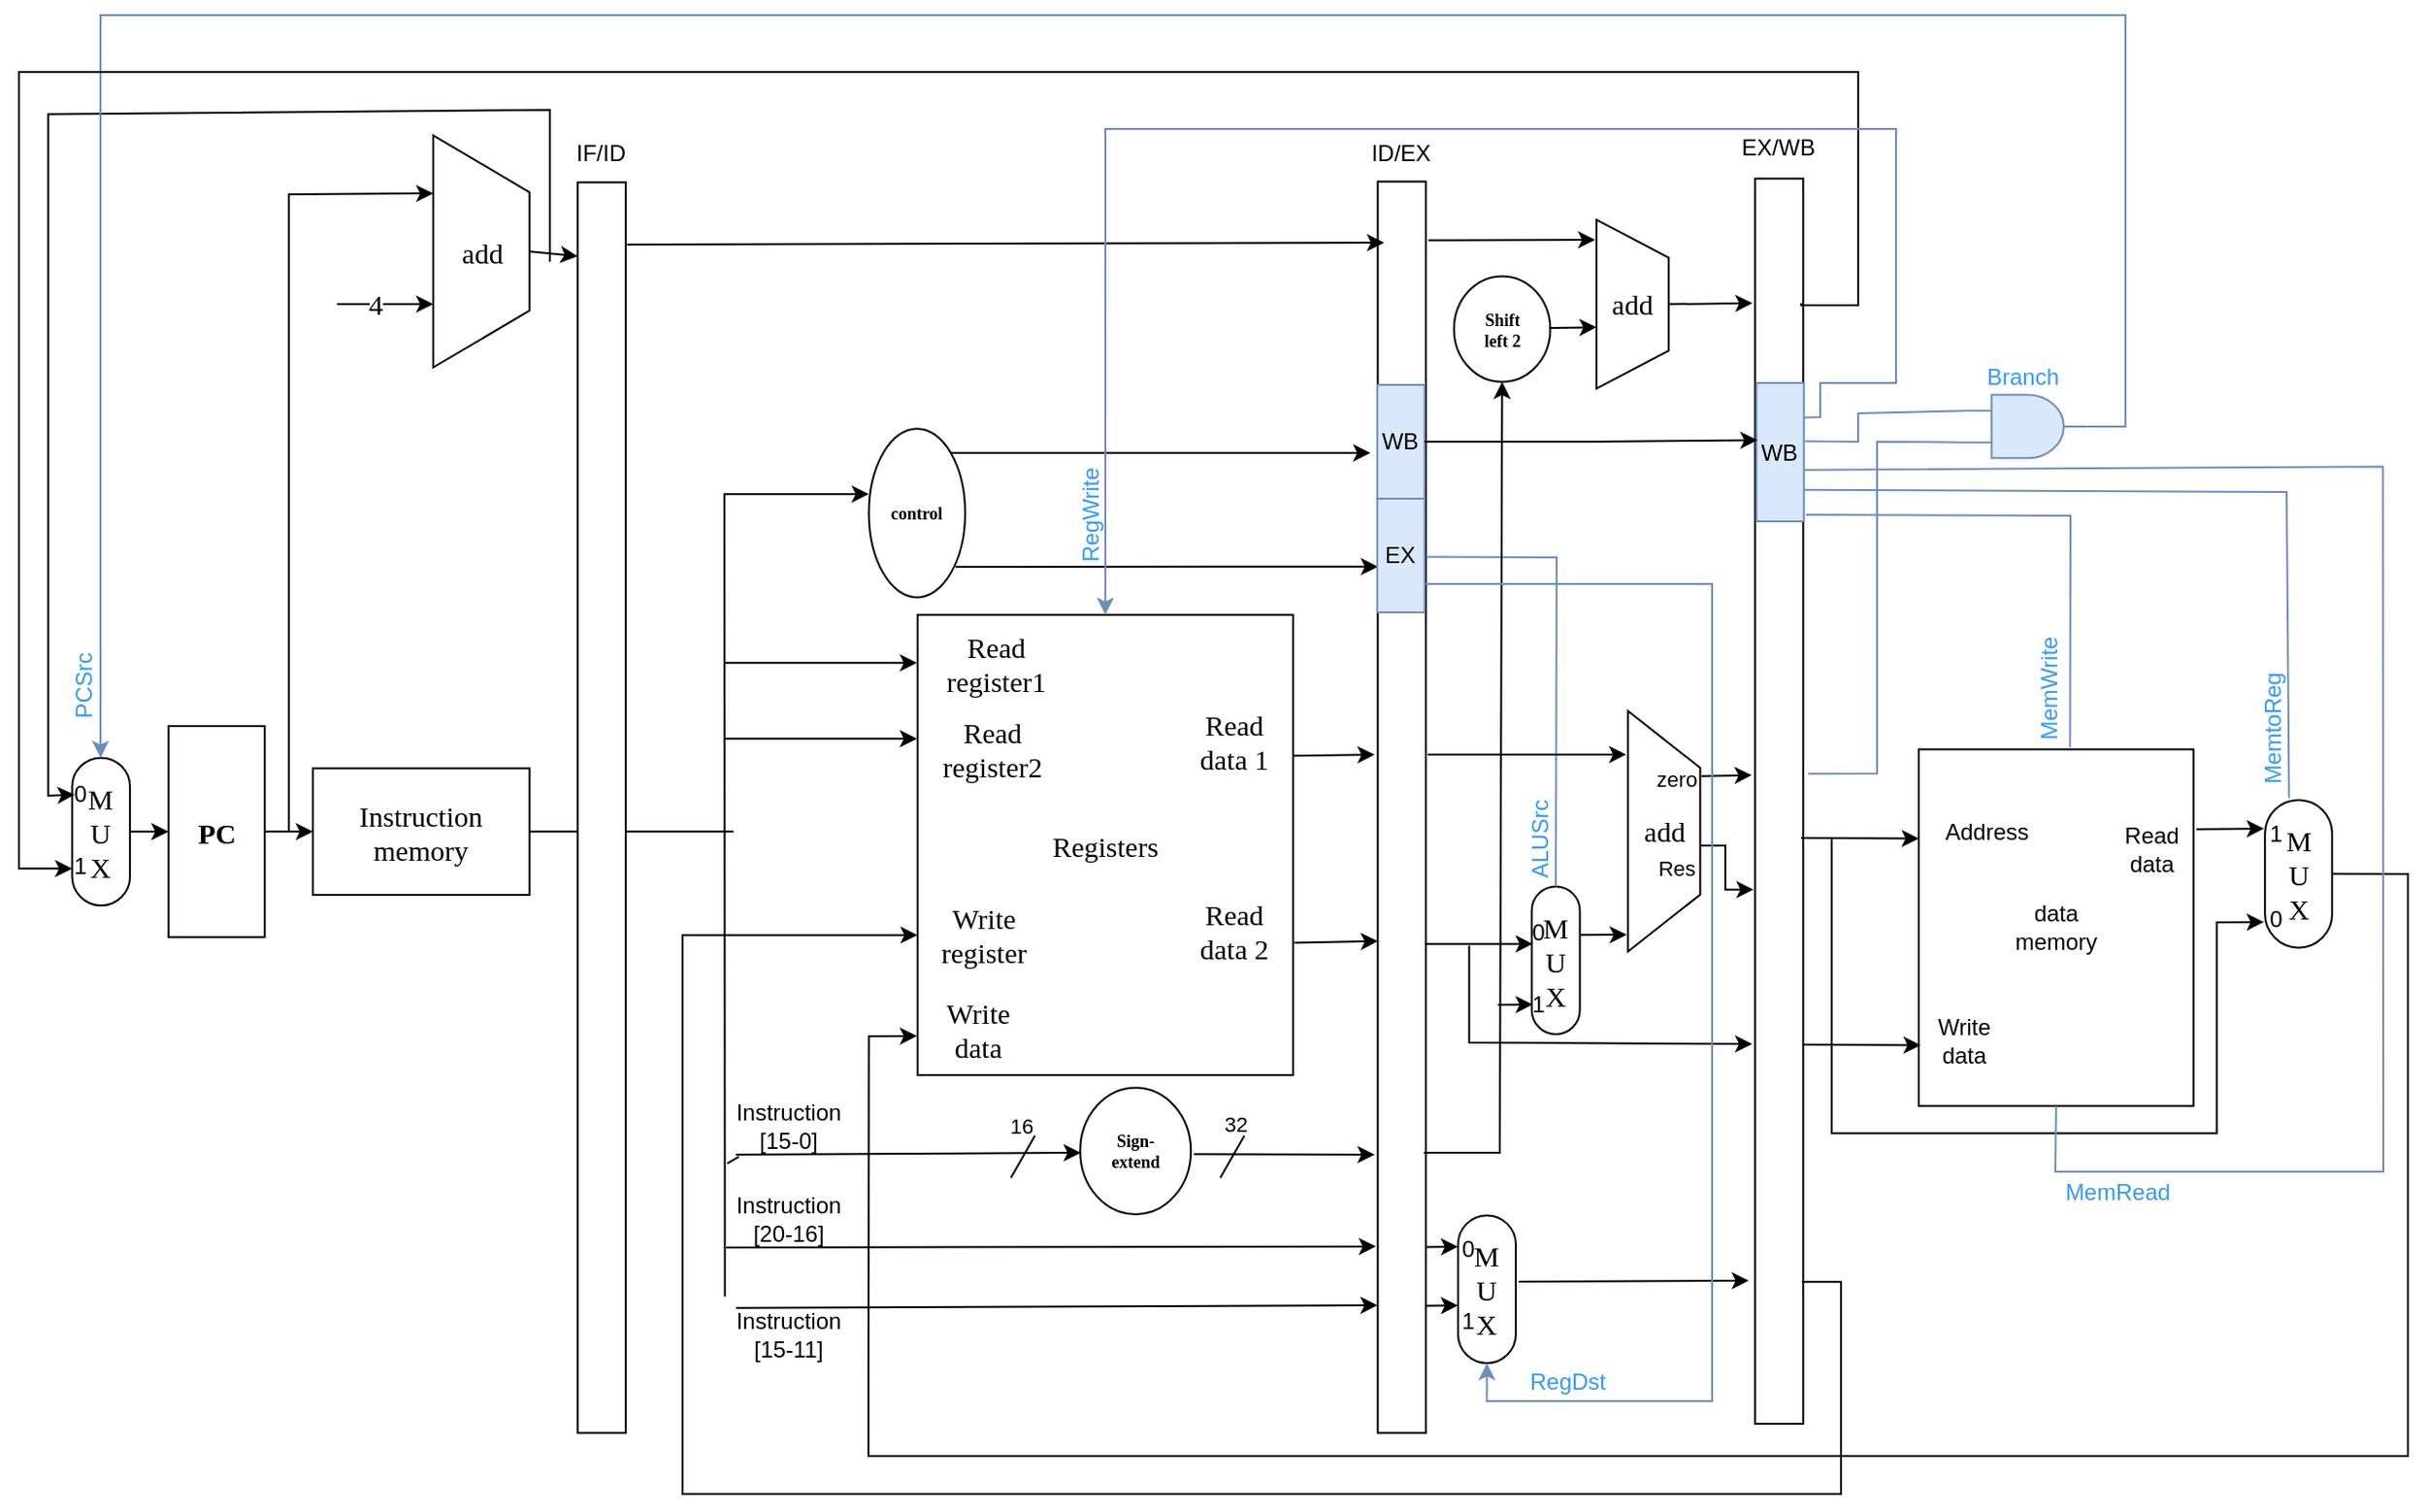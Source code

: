 <mxfile version="18.1.1" type="github">
  <diagram name="Page-1" id="90a13364-a465-7bf4-72fc-28e22215d7a0">
    <mxGraphModel dx="422" dy="648" grid="1" gridSize="10" guides="1" tooltips="1" connect="1" arrows="1" fold="1" page="1" pageScale="1.5" pageWidth="1169" pageHeight="826" background="none" math="0" shadow="0">
      <root>
        <mxCell id="0" style=";html=1;" />
        <mxCell id="1" style=";html=1;" parent="0" />
        <mxCell id="HKTYqfJdfBnVrpgm0ynn-1" value="" style="group;aspect=fixed;" vertex="1" connectable="0" parent="1">
          <mxGeometry x="130" y="190" width="1260" height="717.77" as="geometry" />
        </mxCell>
        <mxCell id="_GseaxLKm5lbex_g-DC_-1" value="PC" style="rounded=0;whiteSpace=wrap;html=1;fontSize=15;fontFamily=Verdana;fontStyle=1" parent="HKTYqfJdfBnVrpgm0ynn-1" vertex="1">
          <mxGeometry x="88.863" y="345" width="50.779" height="111.29" as="geometry" />
        </mxCell>
        <mxCell id="_GseaxLKm5lbex_g-DC_-16" style="edgeStyle=orthogonalEdgeStyle;rounded=0;orthogonalLoop=1;jettySize=auto;html=1;entryX=0;entryY=0.5;entryDx=0;entryDy=0;fontFamily=Verdana;fontSize=15;exitX=1;exitY=0.5;exitDx=0;exitDy=0;" parent="HKTYqfJdfBnVrpgm0ynn-1" source="_GseaxLKm5lbex_g-DC_-1" target="_GseaxLKm5lbex_g-DC_-15" edge="1">
          <mxGeometry relative="1" as="geometry">
            <mxPoint x="152.337" y="400.645" as="sourcePoint" />
          </mxGeometry>
        </mxCell>
        <mxCell id="_GseaxLKm5lbex_g-DC_-15" value="Instruction&lt;br&gt;memory" style="rounded=0;whiteSpace=wrap;html=1;fontFamily=Verdana;fontSize=15;" parent="HKTYqfJdfBnVrpgm0ynn-1" vertex="1">
          <mxGeometry x="165.032" y="367.258" width="114.253" height="66.774" as="geometry" />
        </mxCell>
        <mxCell id="_GseaxLKm5lbex_g-DC_-18" value="" style="endArrow=classic;html=1;rounded=0;fontFamily=Verdana;fontSize=15;entryX=0.25;entryY=1;entryDx=0;entryDy=0;" parent="HKTYqfJdfBnVrpgm0ynn-1" target="_GseaxLKm5lbex_g-DC_-28" edge="1">
          <mxGeometry width="50" height="50" relative="1" as="geometry">
            <mxPoint x="152.337" y="400.645" as="sourcePoint" />
            <mxPoint x="228.505" y="178.065" as="targetPoint" />
            <Array as="points">
              <mxPoint x="152.337" y="64.548" />
            </Array>
          </mxGeometry>
        </mxCell>
        <mxCell id="_GseaxLKm5lbex_g-DC_-28" value="add&lt;br&gt;" style="shape=trapezoid;perimeter=trapezoidPerimeter;whiteSpace=wrap;html=1;fixedSize=1;rounded=0;fontFamily=Verdana;fontSize=15;strokeColor=default;fillColor=none;size=30;rotation=0;verticalAlign=middle;labelPosition=center;verticalLabelPosition=middle;align=center;direction=south;" parent="HKTYqfJdfBnVrpgm0ynn-1" vertex="1">
          <mxGeometry x="228.505" y="33.387" width="50.779" height="122.419" as="geometry" />
        </mxCell>
        <mxCell id="_GseaxLKm5lbex_g-DC_-29" value="4" style="endArrow=classic;html=1;rounded=0;fontFamily=Verdana;fontSize=15;align=right;" parent="HKTYqfJdfBnVrpgm0ynn-1" edge="1">
          <mxGeometry width="50" height="50" relative="1" as="geometry">
            <mxPoint x="177.726" y="122.419" as="sourcePoint" />
            <mxPoint x="228.505" y="122.419" as="targetPoint" />
            <Array as="points" />
          </mxGeometry>
        </mxCell>
        <mxCell id="_GseaxLKm5lbex_g-DC_-31" value="" style="endArrow=classic;html=1;rounded=0;fontFamily=Verdana;fontSize=15;" parent="HKTYqfJdfBnVrpgm0ynn-1" edge="1">
          <mxGeometry width="50" height="50" relative="1" as="geometry">
            <mxPoint x="382.089" y="311.613" as="sourcePoint" />
            <mxPoint x="483.647" y="311.613" as="targetPoint" />
          </mxGeometry>
        </mxCell>
        <mxCell id="_GseaxLKm5lbex_g-DC_-32" value="" style="endArrow=classic;html=1;rounded=0;fontFamily=Verdana;fontSize=15;" parent="HKTYqfJdfBnVrpgm0ynn-1" edge="1">
          <mxGeometry width="50" height="50" relative="1" as="geometry">
            <mxPoint x="382.089" y="351.677" as="sourcePoint" />
            <mxPoint x="483.647" y="351.677" as="targetPoint" />
          </mxGeometry>
        </mxCell>
        <mxCell id="_GseaxLKm5lbex_g-DC_-33" value="" style="endArrow=classic;html=1;rounded=0;fontFamily=Verdana;fontSize=15;startArrow=none;exitX=0.5;exitY=0;exitDx=0;exitDy=0;entryX=-0.004;entryY=0.898;entryDx=0;entryDy=0;entryPerimeter=0;" parent="HKTYqfJdfBnVrpgm0ynn-1" edge="1" target="HKTYqfJdfBnVrpgm0ynn-13">
          <mxGeometry width="50" height="50" relative="1" as="geometry">
            <mxPoint x="388.257" y="651.855" as="sourcePoint" />
            <mxPoint x="413.647" y="651.855" as="targetPoint" />
          </mxGeometry>
        </mxCell>
        <mxCell id="_GseaxLKm5lbex_g-DC_-34" value="" style="endArrow=classic;html=1;rounded=0;fontFamily=Verdana;fontSize=15;exitX=0.5;exitY=0;exitDx=0;exitDy=0;" parent="HKTYqfJdfBnVrpgm0ynn-1" source="h9TXa1Q45C4JcwB8wbE7-19" edge="1">
          <mxGeometry width="50" height="50" relative="1" as="geometry">
            <mxPoint x="1220" y="399" as="sourcePoint" />
            <mxPoint x="483.647" y="508.384" as="targetPoint" />
            <Array as="points">
              <mxPoint x="1270" y="423" />
              <mxPoint x="1270" y="730" />
              <mxPoint x="458" y="730" />
              <mxPoint x="458.257" y="508.629" />
            </Array>
          </mxGeometry>
        </mxCell>
        <mxCell id="_GseaxLKm5lbex_g-DC_-40" value="" style="endArrow=classic;html=1;rounded=0;fontFamily=Verdana;fontSize=15;startArrow=none;entryX=-0.039;entryY=0.851;entryDx=0;entryDy=0;entryPerimeter=0;" parent="HKTYqfJdfBnVrpgm0ynn-1" target="HKTYqfJdfBnVrpgm0ynn-13" edge="1">
          <mxGeometry width="50" height="50" relative="1" as="geometry">
            <mxPoint x="383" y="620" as="sourcePoint" />
            <mxPoint x="427.698" y="617.046" as="targetPoint" />
            <Array as="points" />
          </mxGeometry>
        </mxCell>
        <mxCell id="_GseaxLKm5lbex_g-DC_-41" value="" style="endArrow=classic;html=1;rounded=0;fontFamily=Verdana;fontSize=15;exitX=0.5;exitY=0;exitDx=0;exitDy=0;" parent="HKTYqfJdfBnVrpgm0ynn-1" edge="1" source="_GseaxLKm5lbex_g-DC_-64">
          <mxGeometry width="50" height="50" relative="1" as="geometry">
            <mxPoint x="382.089" y="612.097" as="sourcePoint" />
            <mxPoint x="458.257" y="222.581" as="targetPoint" />
            <Array as="points">
              <mxPoint x="382.089" y="222.581" />
            </Array>
          </mxGeometry>
        </mxCell>
        <mxCell id="_GseaxLKm5lbex_g-DC_-43" value="control" style="ellipse;whiteSpace=wrap;html=1;rounded=0;fontFamily=Verdana;fontSize=9;strokeColor=default;fillColor=none;direction=south;fontStyle=1" parent="HKTYqfJdfBnVrpgm0ynn-1" vertex="1">
          <mxGeometry x="458.257" y="188.065" width="50.779" height="89.032" as="geometry" />
        </mxCell>
        <mxCell id="_GseaxLKm5lbex_g-DC_-54" value="" style="endArrow=classic;html=1;rounded=0;fontFamily=Verdana;fontSize=9;exitX=0.844;exitY=0.6;exitDx=0;exitDy=0;exitPerimeter=0;" parent="HKTYqfJdfBnVrpgm0ynn-1" edge="1">
          <mxGeometry width="50" height="50" relative="1" as="geometry">
            <mxPoint x="680.832" y="360.581" as="sourcePoint" />
            <mxPoint x="725" y="360" as="targetPoint" />
          </mxGeometry>
        </mxCell>
        <mxCell id="_GseaxLKm5lbex_g-DC_-57" value="M&lt;br&gt;U&lt;br&gt;X" style="rounded=1;whiteSpace=wrap;html=1;fontFamily=Verdana;fontSize=15;strokeColor=default;fillColor=none;arcSize=50;direction=south;" parent="HKTYqfJdfBnVrpgm0ynn-1" vertex="1">
          <mxGeometry x="807.853" y="429.581" width="25.389" height="77.903" as="geometry" />
        </mxCell>
        <mxCell id="_GseaxLKm5lbex_g-DC_-59" value="" style="endArrow=classic;html=1;rounded=0;fontFamily=Verdana;fontSize=9;entryX=0.867;entryY=1.017;entryDx=0;entryDy=0;entryPerimeter=0;" parent="HKTYqfJdfBnVrpgm0ynn-1" edge="1">
          <mxGeometry width="50" height="50" relative="1" as="geometry">
            <mxPoint x="833.243" y="455.177" as="sourcePoint" />
            <mxPoint x="857.985" y="454.997" as="targetPoint" />
          </mxGeometry>
        </mxCell>
        <mxCell id="_GseaxLKm5lbex_g-DC_-60" value="" style="shape=image;html=1;verticalAlign=top;verticalLabelPosition=bottom;labelBackgroundColor=#ffffff;imageAspect=0;aspect=fixed;image=https://cdn4.iconfinder.com/data/icons/essential-app-2/16/record-round-circle-dot-128.png;rounded=0;fontFamily=Verdana;fontSize=9;strokeColor=default;fillColor=none;" parent="HKTYqfJdfBnVrpgm0ynn-1" vertex="1">
          <mxGeometry x="377.011" y="306.048" width="11.129" height="11.129" as="geometry" />
        </mxCell>
        <mxCell id="_GseaxLKm5lbex_g-DC_-62" value="" style="shape=image;html=1;verticalAlign=top;verticalLabelPosition=bottom;labelBackgroundColor=#ffffff;imageAspect=0;aspect=fixed;image=https://cdn4.iconfinder.com/data/icons/essential-app-2/16/record-round-circle-dot-128.png;rounded=0;fontFamily=Verdana;fontSize=9;strokeColor=default;fillColor=none;" parent="HKTYqfJdfBnVrpgm0ynn-1" vertex="1">
          <mxGeometry x="375.741" y="346.113" width="11.129" height="11.129" as="geometry" />
        </mxCell>
        <mxCell id="_GseaxLKm5lbex_g-DC_-63" value="" style="shape=image;html=1;verticalAlign=top;verticalLabelPosition=bottom;labelBackgroundColor=#ffffff;imageAspect=0;aspect=fixed;image=https://cdn4.iconfinder.com/data/icons/essential-app-2/16/record-round-circle-dot-128.png;rounded=0;fontFamily=Verdana;fontSize=9;strokeColor=default;fillColor=none;" parent="HKTYqfJdfBnVrpgm0ynn-1" vertex="1">
          <mxGeometry x="377.015" y="612.093" width="11.129" height="11.129" as="geometry" />
        </mxCell>
        <mxCell id="_GseaxLKm5lbex_g-DC_-64" value="" style="shape=image;html=1;verticalAlign=top;verticalLabelPosition=bottom;labelBackgroundColor=#ffffff;imageAspect=0;aspect=fixed;image=https://cdn4.iconfinder.com/data/icons/essential-app-2/16/record-round-circle-dot-128.png;rounded=0;fontFamily=Verdana;fontSize=9;strokeColor=default;fillColor=none;" parent="HKTYqfJdfBnVrpgm0ynn-1" vertex="1">
          <mxGeometry x="376.741" y="645.871" width="11.129" height="11.129" as="geometry" />
        </mxCell>
        <mxCell id="_GseaxLKm5lbex_g-DC_-66" value="Sign-&lt;br&gt;extend" style="ellipse;whiteSpace=wrap;html=1;rounded=0;fontFamily=Verdana;fontSize=9;strokeColor=default;fillColor=none;direction=south;fontStyle=1" parent="HKTYqfJdfBnVrpgm0ynn-1" vertex="1">
          <mxGeometry x="569.702" y="535.71" width="58.396" height="66.774" as="geometry" />
        </mxCell>
        <mxCell id="_GseaxLKm5lbex_g-DC_-67" value="" style="endArrow=classic;html=1;rounded=0;fontFamily=Verdana;fontSize=9;startArrow=none;" parent="HKTYqfJdfBnVrpgm0ynn-1" edge="1">
          <mxGeometry width="50" height="50" relative="1" as="geometry">
            <mxPoint x="388.14" y="570.98" as="sourcePoint" />
            <mxPoint x="570" y="570" as="targetPoint" />
          </mxGeometry>
        </mxCell>
        <mxCell id="_GseaxLKm5lbex_g-DC_-65" value="" style="shape=image;html=1;verticalAlign=top;verticalLabelPosition=bottom;labelBackgroundColor=#ffffff;imageAspect=0;aspect=fixed;image=https://cdn4.iconfinder.com/data/icons/essential-app-2/16/record-round-circle-dot-128.png;rounded=0;fontFamily=Verdana;fontSize=9;strokeColor=default;fillColor=none;" parent="HKTYqfJdfBnVrpgm0ynn-1" vertex="1">
          <mxGeometry x="378.011" y="564.532" width="11.129" height="11.129" as="geometry" />
        </mxCell>
        <mxCell id="_GseaxLKm5lbex_g-DC_-70" value="" style="endArrow=none;html=1;rounded=0;fontFamily=Verdana;fontSize=9;entryX=0.5;entryY=1;entryDx=0;entryDy=0;" parent="HKTYqfJdfBnVrpgm0ynn-1" target="_GseaxLKm5lbex_g-DC_-65" edge="1">
          <mxGeometry width="50" height="50" relative="1" as="geometry">
            <mxPoint x="389.706" y="572.097" as="sourcePoint" />
            <mxPoint x="568.702" y="572.097" as="targetPoint" />
          </mxGeometry>
        </mxCell>
        <mxCell id="_GseaxLKm5lbex_g-DC_-72" value="" style="endArrow=none;html=1;rounded=0;fontFamily=Verdana;fontSize=9;entryX=1;entryY=0.5;entryDx=0;entryDy=0;" parent="HKTYqfJdfBnVrpgm0ynn-1" edge="1" target="_GseaxLKm5lbex_g-DC_-73">
          <mxGeometry width="50" height="50" relative="1" as="geometry">
            <mxPoint x="330.063" y="400.645" as="sourcePoint" />
            <mxPoint x="400" y="401" as="targetPoint" />
          </mxGeometry>
        </mxCell>
        <mxCell id="_GseaxLKm5lbex_g-DC_-73" value="" style="shape=image;html=1;verticalAlign=top;verticalLabelPosition=bottom;labelBackgroundColor=#ffffff;imageAspect=0;aspect=fixed;image=https://cdn4.iconfinder.com/data/icons/essential-app-2/16/record-round-circle-dot-128.png;rounded=0;fontFamily=Verdana;fontSize=9;strokeColor=default;fillColor=none;" parent="HKTYqfJdfBnVrpgm0ynn-1" vertex="1">
          <mxGeometry x="375.741" y="395.081" width="11.129" height="11.129" as="geometry" />
        </mxCell>
        <mxCell id="_GseaxLKm5lbex_g-DC_-78" value="Shift&lt;br&gt;left 2" style="ellipse;whiteSpace=wrap;html=1;rounded=0;fontFamily=Verdana;fontSize=9;strokeColor=default;fillColor=none;direction=south;fontStyle=1" parent="HKTYqfJdfBnVrpgm0ynn-1" vertex="1">
          <mxGeometry x="766.853" y="107.742" width="50.779" height="55.645" as="geometry" />
        </mxCell>
        <mxCell id="_GseaxLKm5lbex_g-DC_-79" value="" style="endArrow=classic;html=1;rounded=0;fontFamily=Verdana;fontSize=9;entryX=0.749;entryY=1.025;entryDx=0;entryDy=0;entryPerimeter=0;" parent="HKTYqfJdfBnVrpgm0ynn-1" edge="1">
          <mxGeometry width="50" height="50" relative="1" as="geometry">
            <mxPoint x="817" y="135" as="sourcePoint" />
            <mxPoint x="842.07" y="134.588" as="targetPoint" />
          </mxGeometry>
        </mxCell>
        <mxCell id="_GseaxLKm5lbex_g-DC_-80" value="add&lt;br&gt;" style="shape=trapezoid;perimeter=trapezoidPerimeter;whiteSpace=wrap;html=1;fixedSize=1;rounded=0;fontFamily=Verdana;fontSize=15;strokeColor=default;fillColor=none;size=20;rotation=0;verticalAlign=middle;labelPosition=center;verticalLabelPosition=middle;align=center;direction=south;" parent="HKTYqfJdfBnVrpgm0ynn-1" vertex="1">
          <mxGeometry x="842.022" y="77.903" width="38.084" height="89.032" as="geometry" />
        </mxCell>
        <mxCell id="_GseaxLKm5lbex_g-DC_-82" value="M&lt;br&gt;U&lt;br&gt;X" style="rounded=1;whiteSpace=wrap;html=1;fontFamily=Verdana;fontSize=15;strokeColor=default;fillColor=none;arcSize=50;direction=south;" parent="HKTYqfJdfBnVrpgm0ynn-1" vertex="1">
          <mxGeometry x="38.084" y="361.694" width="30.467" height="77.903" as="geometry" />
        </mxCell>
        <mxCell id="_GseaxLKm5lbex_g-DC_-83" value="" style="endArrow=classic;html=1;rounded=0;fontFamily=Verdana;fontSize=15;entryX=0.25;entryY=1;entryDx=0;entryDy=0;" parent="HKTYqfJdfBnVrpgm0ynn-1" edge="1">
          <mxGeometry width="50" height="50" relative="1" as="geometry">
            <mxPoint x="290" y="100" as="sourcePoint" />
            <mxPoint x="39.354" y="381.169" as="targetPoint" />
            <Array as="points">
              <mxPoint x="290" y="20" />
              <mxPoint x="25.389" y="22.258" />
              <mxPoint x="25.389" y="381.726" />
            </Array>
          </mxGeometry>
        </mxCell>
        <mxCell id="_GseaxLKm5lbex_g-DC_-84" value="" style="shape=image;html=1;verticalAlign=top;verticalLabelPosition=bottom;labelBackgroundColor=#ffffff;imageAspect=0;aspect=fixed;image=https://cdn4.iconfinder.com/data/icons/essential-app-2/16/record-round-circle-dot-128.png;rounded=0;fontFamily=Verdana;fontSize=9;strokeColor=default;fillColor=none;" parent="HKTYqfJdfBnVrpgm0ynn-1" vertex="1">
          <mxGeometry x="284.632" y="89.806" width="11.129" height="11.129" as="geometry" />
        </mxCell>
        <mxCell id="h9TXa1Q45C4JcwB8wbE7-10" value="add&lt;br&gt;" style="shape=trapezoid;perimeter=trapezoidPerimeter;whiteSpace=wrap;html=1;fixedSize=1;rounded=0;fontFamily=Verdana;fontSize=15;strokeColor=default;fillColor=none;size=30;rotation=0;verticalAlign=middle;labelPosition=center;verticalLabelPosition=middle;align=center;direction=south;" parent="HKTYqfJdfBnVrpgm0ynn-1" vertex="1">
          <mxGeometry x="858.632" y="337" width="38.084" height="126.871" as="geometry" />
        </mxCell>
        <mxCell id="h9TXa1Q45C4JcwB8wbE7-15" value="" style="endArrow=classic;html=1;rounded=0;entryX=0;entryY=0.25;entryDx=0;entryDy=0;" parent="HKTYqfJdfBnVrpgm0ynn-1" target="h9TXa1Q45C4JcwB8wbE7-14" edge="1">
          <mxGeometry width="50" height="50" relative="1" as="geometry">
            <mxPoint x="950" y="404" as="sourcePoint" />
            <mxPoint x="1104.443" y="467.419" as="targetPoint" />
          </mxGeometry>
        </mxCell>
        <mxCell id="h9TXa1Q45C4JcwB8wbE7-19" value="M&lt;br&gt;U&lt;br&gt;X" style="rounded=1;whiteSpace=wrap;html=1;fontFamily=Verdana;fontSize=15;strokeColor=default;fillColor=none;arcSize=50;direction=south;" parent="HKTYqfJdfBnVrpgm0ynn-1" vertex="1">
          <mxGeometry x="1194.58" y="383.95" width="35.42" height="77.9" as="geometry" />
        </mxCell>
        <mxCell id="h9TXa1Q45C4JcwB8wbE7-20" value="" style="endArrow=classic;html=1;rounded=0;fontFamily=Verdana;fontSize=9;exitX=0.85;exitY=0.195;exitDx=0;exitDy=0;exitPerimeter=0;" parent="HKTYqfJdfBnVrpgm0ynn-1" edge="1">
          <mxGeometry width="50" height="50" relative="1" as="geometry">
            <mxPoint x="1158.378" y="399.365" as="sourcePoint" />
            <mxPoint x="1194" y="399" as="targetPoint" />
          </mxGeometry>
        </mxCell>
        <mxCell id="h9TXa1Q45C4JcwB8wbE7-21" value="" style="group" parent="HKTYqfJdfBnVrpgm0ynn-1" vertex="1" connectable="0">
          <mxGeometry x="1012" y="357.24" width="159.34" height="188.08" as="geometry" />
        </mxCell>
        <mxCell id="h9TXa1Q45C4JcwB8wbE7-14" value="data&lt;br&gt;memory" style="rounded=0;whiteSpace=wrap;html=1;" parent="h9TXa1Q45C4JcwB8wbE7-21" vertex="1">
          <mxGeometry width="144.855" height="188.08" as="geometry" />
        </mxCell>
        <mxCell id="h9TXa1Q45C4JcwB8wbE7-16" value="Address" style="text;html=1;strokeColor=none;fillColor=none;align=center;verticalAlign=middle;whiteSpace=wrap;rounded=0;" parent="h9TXa1Q45C4JcwB8wbE7-21" vertex="1">
          <mxGeometry y="26.71" width="72.427" height="33.387" as="geometry" />
        </mxCell>
        <mxCell id="h9TXa1Q45C4JcwB8wbE7-17" value="Write&lt;br&gt;data" style="text;html=1;strokeColor=none;fillColor=none;align=center;verticalAlign=middle;whiteSpace=wrap;rounded=0;" parent="h9TXa1Q45C4JcwB8wbE7-21" vertex="1">
          <mxGeometry y="136.887" width="48.285" height="33.387" as="geometry" />
        </mxCell>
        <mxCell id="h9TXa1Q45C4JcwB8wbE7-18" value="Read&lt;br&gt;data" style="text;html=1;strokeColor=none;fillColor=none;align=center;verticalAlign=middle;whiteSpace=wrap;rounded=0;" parent="h9TXa1Q45C4JcwB8wbE7-21" vertex="1">
          <mxGeometry x="86.913" y="35.613" width="72.427" height="33.387" as="geometry" />
        </mxCell>
        <mxCell id="h9TXa1Q45C4JcwB8wbE7-22" value="" style="endArrow=classic;html=1;rounded=0;entryX=0.798;entryY=1.072;entryDx=0;entryDy=0;entryPerimeter=0;" parent="HKTYqfJdfBnVrpgm0ynn-1" edge="1">
          <mxGeometry width="50" height="50" relative="1" as="geometry">
            <mxPoint x="966.07" y="403.984" as="sourcePoint" />
            <mxPoint x="1194.017" y="448.344" as="targetPoint" />
            <Array as="points">
              <mxPoint x="966.07" y="559.79" />
              <mxPoint x="1169.186" y="559.79" />
              <mxPoint x="1169.186" y="448.5" />
            </Array>
          </mxGeometry>
        </mxCell>
        <mxCell id="h9TXa1Q45C4JcwB8wbE7-23" value="" style="shape=image;html=1;verticalAlign=top;verticalLabelPosition=bottom;labelBackgroundColor=#ffffff;imageAspect=0;aspect=fixed;image=https://cdn4.iconfinder.com/data/icons/essential-app-2/16/record-round-circle-dot-128.png;rounded=0;fontFamily=Verdana;fontSize=9;strokeColor=default;fillColor=none;" parent="HKTYqfJdfBnVrpgm0ynn-1" vertex="1">
          <mxGeometry x="959.723" y="398.419" width="11.129" height="11.129" as="geometry" />
        </mxCell>
        <mxCell id="h9TXa1Q45C4JcwB8wbE7-24" value="" style="endArrow=classic;html=1;rounded=0;entryX=-0.061;entryY=0.695;entryDx=0;entryDy=0;startArrow=none;entryPerimeter=0;" parent="HKTYqfJdfBnVrpgm0ynn-1" edge="1" target="HKTYqfJdfBnVrpgm0ynn-10">
          <mxGeometry width="50" height="50" relative="1" as="geometry">
            <mxPoint x="774.847" y="460.742" as="sourcePoint" />
            <mxPoint x="982.178" y="512.058" as="targetPoint" />
            <Array as="points">
              <mxPoint x="774.847" y="511.935" />
            </Array>
          </mxGeometry>
        </mxCell>
        <mxCell id="HKTYqfJdfBnVrpgm0ynn-52" style="edgeStyle=orthogonalEdgeStyle;rounded=0;orthogonalLoop=1;jettySize=auto;html=1;exitX=1;exitY=0.5;exitDx=0;exitDy=0;exitPerimeter=0;fillColor=#dae8fc;strokeColor=#6c8ebf;" edge="1" parent="HKTYqfJdfBnVrpgm0ynn-1" source="h9TXa1Q45C4JcwB8wbE7-28" target="_GseaxLKm5lbex_g-DC_-82">
          <mxGeometry relative="1" as="geometry">
            <Array as="points">
              <mxPoint x="1121" y="187" />
              <mxPoint x="1121" y="-30" />
              <mxPoint x="53" y="-30" />
            </Array>
          </mxGeometry>
        </mxCell>
        <mxCell id="h9TXa1Q45C4JcwB8wbE7-28" value="" style="verticalLabelPosition=bottom;shadow=0;dashed=0;align=center;html=1;verticalAlign=top;shape=mxgraph.electrical.logic_gates.logic_gate;operation=and;fillColor=#dae8fc;strokeColor=#6c8ebf;" parent="HKTYqfJdfBnVrpgm0ynn-1" vertex="1">
          <mxGeometry x="1037.681" y="170.274" width="63.474" height="33.387" as="geometry" />
        </mxCell>
        <mxCell id="h9TXa1Q45C4JcwB8wbE7-42" value="" style="endArrow=classic;html=1;rounded=0;exitX=0.5;exitY=0;exitDx=0;exitDy=0;entryX=0;entryY=0.5;entryDx=0;entryDy=0;" parent="HKTYqfJdfBnVrpgm0ynn-1" source="_GseaxLKm5lbex_g-DC_-82" target="_GseaxLKm5lbex_g-DC_-1" edge="1">
          <mxGeometry width="50" height="50" relative="1" as="geometry">
            <mxPoint x="495.095" y="333.871" as="sourcePoint" />
            <mxPoint x="558.569" y="278.226" as="targetPoint" />
          </mxGeometry>
        </mxCell>
        <mxCell id="h9TXa1Q45C4JcwB8wbE7-47" value="" style="endArrow=none;html=1;rounded=0;exitX=0;exitY=0.5;exitDx=0;exitDy=0;entryX=1;entryY=0.25;entryDx=0;entryDy=0;fillColor=#dae8fc;strokeColor=#6c8ebf;" parent="HKTYqfJdfBnVrpgm0ynn-1" edge="1">
          <mxGeometry width="50" height="50" relative="1" as="geometry">
            <mxPoint x="1207.27" y="382.839" as="sourcePoint" />
            <mxPoint x="951.06" y="220.411" as="targetPoint" />
            <Array as="points">
              <mxPoint x="1206.001" y="221.468" />
            </Array>
          </mxGeometry>
        </mxCell>
        <mxCell id="h9TXa1Q45C4JcwB8wbE7-53" value="" style="endArrow=none;html=1;rounded=0;exitX=1.054;exitY=0.27;exitDx=0;exitDy=0;exitPerimeter=0;fillColor=#dae8fc;strokeColor=#6c8ebf;" parent="HKTYqfJdfBnVrpgm0ynn-1" source="HKTYqfJdfBnVrpgm0ynn-10" edge="1">
          <mxGeometry width="50" height="50" relative="1" as="geometry">
            <mxPoint x="583.958" y="244.839" as="sourcePoint" />
            <mxPoint x="1091.748" y="356.129" as="targetPoint" />
            <Array as="points">
              <mxPoint x="1092" y="234" />
            </Array>
          </mxGeometry>
        </mxCell>
        <mxCell id="h9TXa1Q45C4JcwB8wbE7-54" value="" style="group" parent="HKTYqfJdfBnVrpgm0ynn-1" vertex="1" connectable="0">
          <mxGeometry x="466.34" y="285.24" width="226.66" height="245.95" as="geometry" />
        </mxCell>
        <mxCell id="h9TXa1Q45C4JcwB8wbE7-64" value="" style="group" parent="h9TXa1Q45C4JcwB8wbE7-54" vertex="1" connectable="0">
          <mxGeometry x="16.504" width="199.153" height="245.95" as="geometry" />
        </mxCell>
        <mxCell id="_GseaxLKm5lbex_g-DC_-3" value="Registers" style="rounded=0;whiteSpace=wrap;html=1;fontFamily=Verdana;fontSize=15;" parent="h9TXa1Q45C4JcwB8wbE7-64" vertex="1">
          <mxGeometry x="1.1" y="1.056" width="198.052" height="242.783" as="geometry" />
        </mxCell>
        <mxCell id="_GseaxLKm5lbex_g-DC_-5" value="Read&lt;br&gt;register1" style="text;html=1;strokeColor=none;fillColor=none;align=center;verticalAlign=middle;whiteSpace=wrap;rounded=0;fontFamily=Verdana;fontSize=15;" parent="h9TXa1Q45C4JcwB8wbE7-64" vertex="1">
          <mxGeometry x="4.401" width="77.02" height="52.774" as="geometry" />
        </mxCell>
        <mxCell id="_GseaxLKm5lbex_g-DC_-7" value="Read&lt;br&gt;register2" style="text;html=1;strokeColor=none;fillColor=none;align=center;verticalAlign=middle;whiteSpace=wrap;rounded=0;fontFamily=Verdana;fontSize=15;" parent="h9TXa1Q45C4JcwB8wbE7-64" vertex="1">
          <mxGeometry x="2.201" y="45.629" width="77.02" height="52.774" as="geometry" />
        </mxCell>
        <mxCell id="_GseaxLKm5lbex_g-DC_-8" value="Write&lt;br&gt;register" style="text;html=1;strokeColor=none;fillColor=none;align=center;verticalAlign=middle;whiteSpace=wrap;rounded=0;fontFamily=Verdana;fontSize=15;" parent="h9TXa1Q45C4JcwB8wbE7-64" vertex="1">
          <mxGeometry x="1.1" y="143.564" width="70.419" height="52.774" as="geometry" />
        </mxCell>
        <mxCell id="_GseaxLKm5lbex_g-DC_-9" value="Write&lt;br&gt;data" style="text;html=1;strokeColor=none;fillColor=none;align=center;verticalAlign=middle;whiteSpace=wrap;rounded=0;fontFamily=Verdana;fontSize=15;" parent="h9TXa1Q45C4JcwB8wbE7-64" vertex="1">
          <mxGeometry y="193.176" width="66.017" height="52.774" as="geometry" />
        </mxCell>
        <mxCell id="_GseaxLKm5lbex_g-DC_-10" value="Read&lt;br&gt;data 1" style="text;html=1;strokeColor=none;fillColor=none;align=center;verticalAlign=middle;whiteSpace=wrap;rounded=0;fontFamily=Verdana;fontSize=15;" parent="h9TXa1Q45C4JcwB8wbE7-64" vertex="1">
          <mxGeometry x="137.536" y="41.622" width="61.616" height="52.774" as="geometry" />
        </mxCell>
        <mxCell id="_GseaxLKm5lbex_g-DC_-11" value="Read&lt;br&gt;data 2" style="text;html=1;strokeColor=none;fillColor=none;align=center;verticalAlign=middle;whiteSpace=wrap;rounded=0;fontFamily=Verdana;fontSize=15;" parent="h9TXa1Q45C4JcwB8wbE7-64" vertex="1">
          <mxGeometry x="137.536" y="141.505" width="61.616" height="52.774" as="geometry" />
        </mxCell>
        <mxCell id="h9TXa1Q45C4JcwB8wbE7-57" value="" style="endArrow=none;html=1;rounded=0;exitX=1;exitY=0.5;exitDx=0;exitDy=0;" parent="HKTYqfJdfBnVrpgm0ynn-1" source="_GseaxLKm5lbex_g-DC_-15" edge="1">
          <mxGeometry width="50" height="50" relative="1" as="geometry">
            <mxPoint x="165.032" y="600.968" as="sourcePoint" />
            <mxPoint x="304.674" y="400.645" as="targetPoint" />
          </mxGeometry>
        </mxCell>
        <mxCell id="h9TXa1Q45C4JcwB8wbE7-61" value="" style="endArrow=none;html=1;rounded=0;" parent="HKTYqfJdfBnVrpgm0ynn-1" edge="1">
          <mxGeometry width="50" height="50" relative="1" as="geometry">
            <mxPoint x="533.156" y="583.226" as="sourcePoint" />
            <mxPoint x="545.851" y="560.968" as="targetPoint" />
          </mxGeometry>
        </mxCell>
        <mxCell id="h9TXa1Q45C4JcwB8wbE7-62" value="" style="endArrow=none;html=1;rounded=0;" parent="HKTYqfJdfBnVrpgm0ynn-1" edge="1">
          <mxGeometry width="50" height="50" relative="1" as="geometry">
            <mxPoint x="643.601" y="583.226" as="sourcePoint" />
            <mxPoint x="656.295" y="560.968" as="targetPoint" />
          </mxGeometry>
        </mxCell>
        <mxCell id="h9TXa1Q45C4JcwB8wbE7-63" value="" style="group" parent="HKTYqfJdfBnVrpgm0ynn-1" vertex="1" connectable="0">
          <mxGeometry x="771.039" y="452.952" width="17.773" height="42.29" as="geometry" />
        </mxCell>
        <mxCell id="h9TXa1Q45C4JcwB8wbE7-2" value="" style="shape=image;html=1;verticalAlign=top;verticalLabelPosition=bottom;labelBackgroundColor=#ffffff;imageAspect=0;aspect=fixed;image=https://cdn4.iconfinder.com/data/icons/essential-app-2/16/record-round-circle-dot-128.png;rounded=0;fontFamily=Verdana;fontSize=9;strokeColor=default;fillColor=none;" parent="h9TXa1Q45C4JcwB8wbE7-63" vertex="1">
          <mxGeometry y="2" width="8.903" height="8.903" as="geometry" />
        </mxCell>
        <mxCell id="HKTYqfJdfBnVrpgm0ynn-21" value="" style="endArrow=classic;html=1;rounded=0;" edge="1" parent="h9TXa1Q45C4JcwB8wbE7-63">
          <mxGeometry width="50" height="50" relative="1" as="geometry">
            <mxPoint x="-19.619" y="6.898" as="sourcePoint" />
            <mxPoint x="37.381" y="6.898" as="targetPoint" />
          </mxGeometry>
        </mxCell>
        <mxCell id="HKTYqfJdfBnVrpgm0ynn-2" value="" style="endArrow=classic;html=1;rounded=0;fontFamily=Verdana;fontSize=15;entryX=0;entryY=0.059;entryDx=0;entryDy=0;entryPerimeter=0;exitX=0.5;exitY=0;exitDx=0;exitDy=0;" edge="1" parent="HKTYqfJdfBnVrpgm0ynn-1" source="_GseaxLKm5lbex_g-DC_-28" target="_GseaxLKm5lbex_g-DC_-51">
          <mxGeometry width="50" height="50" relative="1" as="geometry">
            <mxPoint x="342.78" y="105.287" as="sourcePoint" />
            <mxPoint x="921.013" y="99.299" as="targetPoint" />
          </mxGeometry>
        </mxCell>
        <mxCell id="HKTYqfJdfBnVrpgm0ynn-8" value="" style="group" vertex="1" connectable="0" parent="HKTYqfJdfBnVrpgm0ynn-1">
          <mxGeometry x="287.37" y="27.77" width="60" height="690" as="geometry" />
        </mxCell>
        <mxCell id="_GseaxLKm5lbex_g-DC_-51" value="" style="rounded=0;whiteSpace=wrap;html=1;fontFamily=Verdana;fontSize=9;strokeColor=default;fillColor=none;" parent="HKTYqfJdfBnVrpgm0ynn-8" vertex="1">
          <mxGeometry x="17.3" y="30.43" width="25.39" height="659.57" as="geometry" />
        </mxCell>
        <mxCell id="HKTYqfJdfBnVrpgm0ynn-7" value="IF/ID" style="text;html=1;strokeColor=none;fillColor=none;align=center;verticalAlign=middle;whiteSpace=wrap;rounded=0;" vertex="1" parent="HKTYqfJdfBnVrpgm0ynn-8">
          <mxGeometry width="60" height="30.433" as="geometry" />
        </mxCell>
        <mxCell id="HKTYqfJdfBnVrpgm0ynn-24" value="M&lt;br&gt;U&lt;br&gt;X" style="rounded=1;whiteSpace=wrap;html=1;fontFamily=Verdana;fontSize=15;strokeColor=default;fillColor=none;arcSize=50;direction=south;" vertex="1" parent="HKTYqfJdfBnVrpgm0ynn-1">
          <mxGeometry x="769.0" y="603.093" width="30.467" height="77.903" as="geometry" />
        </mxCell>
        <mxCell id="HKTYqfJdfBnVrpgm0ynn-60" value="MemWrite" style="text;html=1;strokeColor=none;fillColor=none;align=center;verticalAlign=middle;whiteSpace=wrap;rounded=0;direction=west;rotation=270;fontColor=#3399FF;" vertex="1" parent="HKTYqfJdfBnVrpgm0ynn-1">
          <mxGeometry x="1051" y="310" width="60" height="30" as="geometry" />
        </mxCell>
        <mxCell id="HKTYqfJdfBnVrpgm0ynn-63" value="RegDst" style="text;html=1;strokeColor=none;fillColor=none;align=center;verticalAlign=middle;whiteSpace=wrap;rounded=0;fontColor=#3399FF;" vertex="1" parent="HKTYqfJdfBnVrpgm0ynn-1">
          <mxGeometry x="797.47" y="676" width="60" height="30" as="geometry" />
        </mxCell>
        <mxCell id="HKTYqfJdfBnVrpgm0ynn-70" value="0" style="text;html=1;strokeColor=none;fillColor=none;align=center;verticalAlign=middle;whiteSpace=wrap;rounded=0;fontColor=#000000;" vertex="1" parent="HKTYqfJdfBnVrpgm0ynn-1">
          <mxGeometry x="39.08" y="374.95" width="7" height="13" as="geometry" />
        </mxCell>
        <mxCell id="HKTYqfJdfBnVrpgm0ynn-79" value="zero" style="text;html=1;strokeColor=none;fillColor=none;align=center;verticalAlign=middle;whiteSpace=wrap;rounded=0;fontColor=#000000;fontSize=11;" vertex="1" parent="HKTYqfJdfBnVrpgm0ynn-1">
          <mxGeometry x="868.72" y="362.95" width="31" height="20" as="geometry" />
        </mxCell>
        <mxCell id="HKTYqfJdfBnVrpgm0ynn-81" value="16" style="text;html=1;strokeColor=none;fillColor=none;align=center;verticalAlign=middle;whiteSpace=wrap;rounded=0;fontSize=11;fontColor=#000000;" vertex="1" parent="HKTYqfJdfBnVrpgm0ynn-1">
          <mxGeometry x="509" y="541" width="60" height="30" as="geometry" />
        </mxCell>
        <mxCell id="HKTYqfJdfBnVrpgm0ynn-9" value="" style="group" vertex="1" connectable="0" parent="1">
          <mxGeometry x="1038.37" y="213" width="60" height="690" as="geometry" />
        </mxCell>
        <mxCell id="HKTYqfJdfBnVrpgm0ynn-10" value="" style="rounded=0;whiteSpace=wrap;html=1;fontFamily=Verdana;fontSize=9;strokeColor=default;fillColor=none;" vertex="1" parent="HKTYqfJdfBnVrpgm0ynn-9">
          <mxGeometry x="17.3" y="33.214" width="25.39" height="656.786" as="geometry" />
        </mxCell>
        <mxCell id="HKTYqfJdfBnVrpgm0ynn-11" value="EX/WB" style="text;html=1;strokeColor=none;fillColor=none;align=center;verticalAlign=middle;whiteSpace=wrap;rounded=0;" vertex="1" parent="HKTYqfJdfBnVrpgm0ynn-9">
          <mxGeometry width="60" height="33.214" as="geometry" />
        </mxCell>
        <mxCell id="HKTYqfJdfBnVrpgm0ynn-12" value="" style="group" vertex="1" connectable="0" parent="1">
          <mxGeometry x="839.37" y="217.77" width="60" height="690" as="geometry" />
        </mxCell>
        <mxCell id="HKTYqfJdfBnVrpgm0ynn-13" value="" style="rounded=0;whiteSpace=wrap;html=1;fontFamily=Verdana;fontSize=9;strokeColor=default;fillColor=none;" vertex="1" parent="HKTYqfJdfBnVrpgm0ynn-12">
          <mxGeometry x="17.3" y="30" width="25.39" height="660" as="geometry" />
        </mxCell>
        <mxCell id="HKTYqfJdfBnVrpgm0ynn-14" value="ID/EX" style="text;html=1;strokeColor=none;fillColor=none;align=center;verticalAlign=middle;whiteSpace=wrap;rounded=0;" vertex="1" parent="HKTYqfJdfBnVrpgm0ynn-12">
          <mxGeometry width="60" height="30" as="geometry" />
        </mxCell>
        <mxCell id="HKTYqfJdfBnVrpgm0ynn-47" value="WB" style="rounded=0;whiteSpace=wrap;html=1;fillColor=#dae8fc;strokeColor=#6c8ebf;" vertex="1" parent="HKTYqfJdfBnVrpgm0ynn-12">
          <mxGeometry x="17" y="137.23" width="24.99" height="60" as="geometry" />
        </mxCell>
        <mxCell id="HKTYqfJdfBnVrpgm0ynn-19" value="" style="endArrow=classic;html=1;rounded=0;exitX=0.524;exitY=-0.026;exitDx=0;exitDy=0;exitPerimeter=0;" edge="1" parent="1" source="_GseaxLKm5lbex_g-DC_-66">
          <mxGeometry width="50" height="50" relative="1" as="geometry">
            <mxPoint x="880" y="710" as="sourcePoint" />
            <mxPoint x="855" y="761" as="targetPoint" />
          </mxGeometry>
        </mxCell>
        <mxCell id="_GseaxLKm5lbex_g-DC_-36" value="" style="endArrow=classic;html=1;rounded=0;fontFamily=Verdana;fontSize=15;exitX=1.107;exitY=0.061;exitDx=0;exitDy=0;exitPerimeter=0;" parent="1" edge="1">
          <mxGeometry width="50" height="50" relative="1" as="geometry">
            <mxPoint x="460.777" y="280.957" as="sourcePoint" />
            <mxPoint x="860" y="280" as="targetPoint" />
          </mxGeometry>
        </mxCell>
        <mxCell id="HKTYqfJdfBnVrpgm0ynn-20" value="" style="endArrow=classic;html=1;rounded=0;exitX=1.05;exitY=0.047;exitDx=0;exitDy=0;exitPerimeter=0;entryX=0.119;entryY=1.018;entryDx=0;entryDy=0;entryPerimeter=0;" edge="1" parent="1" source="HKTYqfJdfBnVrpgm0ynn-13" target="_GseaxLKm5lbex_g-DC_-80">
          <mxGeometry width="50" height="50" relative="1" as="geometry">
            <mxPoint x="910" y="280" as="sourcePoint" />
            <mxPoint x="1040" y="280" as="targetPoint" />
          </mxGeometry>
        </mxCell>
        <mxCell id="h9TXa1Q45C4JcwB8wbE7-35" value="" style="endArrow=none;html=1;rounded=0;entryX=0;entryY=0.25;entryDx=0;entryDy=0;entryPerimeter=0;exitX=1.079;exitY=0.211;exitDx=0;exitDy=0;exitPerimeter=0;fillColor=#dae8fc;strokeColor=#6c8ebf;" parent="1" edge="1">
          <mxGeometry width="50" height="50" relative="1" as="geometry">
            <mxPoint x="1082.066" y="384.796" as="sourcePoint" />
            <mxPoint x="1167.681" y="368.621" as="targetPoint" />
            <Array as="points">
              <mxPoint x="1110" y="385" />
              <mxPoint x="1110" y="370" />
            </Array>
          </mxGeometry>
        </mxCell>
        <mxCell id="h9TXa1Q45C4JcwB8wbE7-46" value="" style="endArrow=none;html=1;rounded=0;exitX=0.958;exitY=0.234;exitDx=0;exitDy=0;exitPerimeter=0;entryX=0.5;entryY=1;entryDx=0;entryDy=0;fillColor=#dae8fc;strokeColor=#6c8ebf;" parent="1" target="h9TXa1Q45C4JcwB8wbE7-14" edge="1" source="HKTYqfJdfBnVrpgm0ynn-10">
          <mxGeometry width="50" height="50" relative="1" as="geometry">
            <mxPoint x="717.919" y="399.092" as="sourcePoint" />
            <mxPoint x="1217.94" y="746.452" as="targetPoint" />
            <Array as="points">
              <mxPoint x="1386.78" y="398.113" />
              <mxPoint x="1387" y="770" />
              <mxPoint x="1214" y="770" />
            </Array>
          </mxGeometry>
        </mxCell>
        <mxCell id="h9TXa1Q45C4JcwB8wbE7-56" value="" style="endArrow=none;html=1;rounded=0;exitX=1.009;exitY=0.3;exitDx=0;exitDy=0;entryX=0;entryY=0.5;entryDx=0;entryDy=0;exitPerimeter=0;fillColor=#dae8fc;strokeColor=#6c8ebf;" parent="1" source="HKTYqfJdfBnVrpgm0ynn-13" target="_GseaxLKm5lbex_g-DC_-57" edge="1">
          <mxGeometry width="50" height="50" relative="1" as="geometry">
            <mxPoint x="840.906" y="490.484" as="sourcePoint" />
            <mxPoint x="904.38" y="434.839" as="targetPoint" />
            <Array as="points">
              <mxPoint x="951" y="446" />
            </Array>
          </mxGeometry>
        </mxCell>
        <mxCell id="_GseaxLKm5lbex_g-DC_-55" value="" style="endArrow=classic;html=1;rounded=0;fontFamily=Verdana;fontSize=9;exitX=1.01;exitY=0.616;exitDx=0;exitDy=0;exitPerimeter=0;entryX=0.002;entryY=0.607;entryDx=0;entryDy=0;entryPerimeter=0;" parent="1" edge="1" target="HKTYqfJdfBnVrpgm0ynn-13" source="_GseaxLKm5lbex_g-DC_-11">
          <mxGeometry width="50" height="50" relative="1" as="geometry">
            <mxPoint x="842.152" y="647.077" as="sourcePoint" />
            <mxPoint x="884" y="650" as="targetPoint" />
          </mxGeometry>
        </mxCell>
        <mxCell id="_GseaxLKm5lbex_g-DC_-77" value="" style="endArrow=classic;html=1;rounded=0;fontFamily=Verdana;fontSize=15;startArrow=none;entryX=1;entryY=0.5;entryDx=0;entryDy=0;" parent="1" target="_GseaxLKm5lbex_g-DC_-78" edge="1">
          <mxGeometry width="50" height="50" relative="1" as="geometry">
            <mxPoint x="881" y="760" as="sourcePoint" />
            <mxPoint x="947.903" y="333.817" as="targetPoint" />
            <Array as="points">
              <mxPoint x="921" y="760" />
            </Array>
          </mxGeometry>
        </mxCell>
        <mxCell id="HKTYqfJdfBnVrpgm0ynn-27" value="" style="group" vertex="1" connectable="0" parent="1">
          <mxGeometry x="901.039" y="674.952" width="17.773" height="42.29" as="geometry" />
        </mxCell>
        <mxCell id="HKTYqfJdfBnVrpgm0ynn-28" value="" style="shape=image;html=1;verticalAlign=top;verticalLabelPosition=bottom;labelBackgroundColor=#ffffff;imageAspect=0;aspect=fixed;image=https://cdn4.iconfinder.com/data/icons/essential-app-2/16/record-round-circle-dot-128.png;rounded=0;fontFamily=Verdana;fontSize=9;strokeColor=default;fillColor=none;" vertex="1" parent="HKTYqfJdfBnVrpgm0ynn-27">
          <mxGeometry x="16" y="2" width="8.903" height="8.903" as="geometry" />
        </mxCell>
        <mxCell id="HKTYqfJdfBnVrpgm0ynn-29" value="" style="endArrow=classic;html=1;rounded=0;" edge="1" parent="HKTYqfJdfBnVrpgm0ynn-27">
          <mxGeometry width="50" height="50" relative="1" as="geometry">
            <mxPoint x="18.961" y="7.048" as="sourcePoint" />
            <mxPoint x="37.381" y="6.898" as="targetPoint" />
          </mxGeometry>
        </mxCell>
        <mxCell id="HKTYqfJdfBnVrpgm0ynn-30" value="" style="endArrow=classic;html=1;rounded=0;exitX=1.01;exitY=0.856;exitDx=0;exitDy=0;exitPerimeter=0;entryX=0.25;entryY=1;entryDx=0;entryDy=0;" edge="1" parent="1">
          <mxGeometry width="50" height="50" relative="1" as="geometry">
            <mxPoint x="882.314" y="809.73" as="sourcePoint" />
            <mxPoint x="899.0" y="809.569" as="targetPoint" />
          </mxGeometry>
        </mxCell>
        <mxCell id="HKTYqfJdfBnVrpgm0ynn-31" value="" style="endArrow=classic;html=1;rounded=0;exitX=1.01;exitY=0.856;exitDx=0;exitDy=0;exitPerimeter=0;entryX=0.25;entryY=1;entryDx=0;entryDy=0;" edge="1" parent="1">
          <mxGeometry width="50" height="50" relative="1" as="geometry">
            <mxPoint x="882.314" y="840.73" as="sourcePoint" />
            <mxPoint x="899.0" y="840.569" as="targetPoint" />
          </mxGeometry>
        </mxCell>
        <mxCell id="HKTYqfJdfBnVrpgm0ynn-32" value="" style="endArrow=classic;html=1;rounded=0;entryX=0;entryY=0.25;entryDx=0;entryDy=0;" edge="1" parent="1">
          <mxGeometry width="50" height="50" relative="1" as="geometry">
            <mxPoint x="1081" y="703" as="sourcePoint" />
            <mxPoint x="1143" y="703.26" as="targetPoint" />
          </mxGeometry>
        </mxCell>
        <mxCell id="HKTYqfJdfBnVrpgm0ynn-33" value="" style="endArrow=classic;html=1;rounded=0;entryX=-0.13;entryY=0.885;entryDx=0;entryDy=0;entryPerimeter=0;" edge="1" parent="1" target="HKTYqfJdfBnVrpgm0ynn-10">
          <mxGeometry width="50" height="50" relative="1" as="geometry">
            <mxPoint x="931" y="828" as="sourcePoint" />
            <mxPoint x="1060" y="828" as="targetPoint" />
          </mxGeometry>
        </mxCell>
        <mxCell id="HKTYqfJdfBnVrpgm0ynn-35" value="Instruction&lt;br&gt;[20-16]" style="text;html=1;strokeColor=none;fillColor=none;align=center;verticalAlign=middle;whiteSpace=wrap;rounded=0;" vertex="1" parent="1">
          <mxGeometry x="516" y="780" width="60" height="30" as="geometry" />
        </mxCell>
        <mxCell id="HKTYqfJdfBnVrpgm0ynn-36" value="Instruction&lt;br&gt;[15-0]" style="text;html=1;strokeColor=none;fillColor=none;align=center;verticalAlign=middle;whiteSpace=wrap;rounded=0;" vertex="1" parent="1">
          <mxGeometry x="516" y="731" width="60" height="30" as="geometry" />
        </mxCell>
        <mxCell id="HKTYqfJdfBnVrpgm0ynn-37" value="Instruction&lt;br&gt;[15-11]" style="text;html=1;strokeColor=none;fillColor=none;align=center;verticalAlign=middle;whiteSpace=wrap;rounded=0;" vertex="1" parent="1">
          <mxGeometry x="516" y="841" width="60" height="30" as="geometry" />
        </mxCell>
        <mxCell id="_GseaxLKm5lbex_g-DC_-81" value="" style="endArrow=classic;html=1;rounded=0;fontFamily=Verdana;fontSize=15;exitX=0.5;exitY=0;exitDx=0;exitDy=0;entryX=-0.056;entryY=0.1;entryDx=0;entryDy=0;entryPerimeter=0;" parent="1" source="_GseaxLKm5lbex_g-DC_-80" edge="1" target="HKTYqfJdfBnVrpgm0ynn-10">
          <mxGeometry width="50" height="50" relative="1" as="geometry">
            <mxPoint x="1094.801" y="331.973" as="sourcePoint" />
            <mxPoint x="1050" y="312" as="targetPoint" />
          </mxGeometry>
        </mxCell>
        <mxCell id="HKTYqfJdfBnVrpgm0ynn-38" value="" style="endArrow=classic;html=1;rounded=0;entryX=0.118;entryY=1.077;entryDx=0;entryDy=0;entryPerimeter=0;" edge="1" parent="1">
          <mxGeometry width="50" height="50" relative="1" as="geometry">
            <mxPoint x="883" y="550" as="sourcePoint" />
            <mxPoint x="987.7" y="549.971" as="targetPoint" />
          </mxGeometry>
        </mxCell>
        <mxCell id="HKTYqfJdfBnVrpgm0ynn-40" value="" style="edgeStyle=orthogonalEdgeStyle;rounded=0;orthogonalLoop=1;jettySize=auto;html=1;entryX=-0.033;entryY=0.571;entryDx=0;entryDy=0;entryPerimeter=0;" edge="1" parent="1" source="h9TXa1Q45C4JcwB8wbE7-10" target="HKTYqfJdfBnVrpgm0ynn-10">
          <mxGeometry relative="1" as="geometry">
            <Array as="points">
              <mxPoint x="1040" y="598" />
              <mxPoint x="1040" y="621" />
            </Array>
          </mxGeometry>
        </mxCell>
        <mxCell id="h9TXa1Q45C4JcwB8wbE7-36" value="" style="endArrow=none;html=1;rounded=0;exitX=1.101;exitY=0.478;exitDx=0;exitDy=0;exitPerimeter=0;entryX=0;entryY=0.75;entryDx=0;entryDy=0;entryPerimeter=0;fillColor=#dae8fc;strokeColor=#6c8ebf;" parent="1" source="HKTYqfJdfBnVrpgm0ynn-10" target="h9TXa1Q45C4JcwB8wbE7-28" edge="1">
          <mxGeometry width="50" height="50" relative="1" as="geometry">
            <mxPoint x="1056.717" y="585.081" as="sourcePoint" />
            <mxPoint x="1069.411" y="408.146" as="targetPoint" />
            <Array as="points">
              <mxPoint x="1120" y="560" />
              <mxPoint x="1120" y="385" />
            </Array>
          </mxGeometry>
        </mxCell>
        <mxCell id="HKTYqfJdfBnVrpgm0ynn-43" value="" style="endArrow=classic;html=1;rounded=0;exitX=0.271;exitY=-0.016;exitDx=0;exitDy=0;exitPerimeter=0;entryX=-0.07;entryY=0.479;entryDx=0;entryDy=0;entryPerimeter=0;" edge="1" parent="1" source="h9TXa1Q45C4JcwB8wbE7-10" target="HKTYqfJdfBnVrpgm0ynn-10">
          <mxGeometry width="50" height="50" relative="1" as="geometry">
            <mxPoint x="1027" y="570" as="sourcePoint" />
            <mxPoint x="1053" y="569" as="targetPoint" />
          </mxGeometry>
        </mxCell>
        <mxCell id="HKTYqfJdfBnVrpgm0ynn-45" value="" style="endArrow=classic;html=1;rounded=0;entryX=-0.154;entryY=0.232;entryDx=0;entryDy=0;entryPerimeter=0;exitX=0;exitY=0;exitDx=0;exitDy=0;" edge="1" parent="1" source="_GseaxLKm5lbex_g-DC_-43">
          <mxGeometry width="50" height="50" relative="1" as="geometry">
            <mxPoint x="640" y="390" as="sourcePoint" />
            <mxPoint x="852.76" y="390.89" as="targetPoint" />
          </mxGeometry>
        </mxCell>
        <mxCell id="HKTYqfJdfBnVrpgm0ynn-46" value="" style="endArrow=classic;html=1;rounded=0;entryX=-0.154;entryY=0.232;entryDx=0;entryDy=0;entryPerimeter=0;" edge="1" parent="1">
          <mxGeometry width="50" height="50" relative="1" as="geometry">
            <mxPoint x="634" y="451" as="sourcePoint" />
            <mxPoint x="856.76" y="450.89" as="targetPoint" />
          </mxGeometry>
        </mxCell>
        <mxCell id="HKTYqfJdfBnVrpgm0ynn-51" style="edgeStyle=orthogonalEdgeStyle;rounded=0;orthogonalLoop=1;jettySize=auto;html=1;exitX=1;exitY=0.75;exitDx=0;exitDy=0;entryX=1;entryY=0.5;entryDx=0;entryDy=0;fillColor=#dae8fc;strokeColor=#6c8ebf;" edge="1" parent="1" source="HKTYqfJdfBnVrpgm0ynn-48" target="HKTYqfJdfBnVrpgm0ynn-24">
          <mxGeometry relative="1" as="geometry">
            <Array as="points">
              <mxPoint x="1033" y="460" />
              <mxPoint x="1033" y="891" />
              <mxPoint x="914" y="891" />
            </Array>
          </mxGeometry>
        </mxCell>
        <mxCell id="HKTYqfJdfBnVrpgm0ynn-48" value="EX" style="rounded=0;whiteSpace=wrap;html=1;fillColor=#dae8fc;strokeColor=#6c8ebf;" vertex="1" parent="1">
          <mxGeometry x="856.37" y="415" width="24.99" height="60" as="geometry" />
        </mxCell>
        <mxCell id="HKTYqfJdfBnVrpgm0ynn-53" style="edgeStyle=orthogonalEdgeStyle;rounded=0;orthogonalLoop=1;jettySize=auto;html=1;entryX=0.75;entryY=1;entryDx=0;entryDy=0;" edge="1" parent="1" target="_GseaxLKm5lbex_g-DC_-82">
          <mxGeometry relative="1" as="geometry">
            <mxPoint x="1080" y="312" as="sourcePoint" />
            <Array as="points">
              <mxPoint x="1110" y="313" />
              <mxPoint x="1110" y="190" />
              <mxPoint x="140" y="190" />
              <mxPoint x="140" y="610" />
            </Array>
          </mxGeometry>
        </mxCell>
        <mxCell id="HKTYqfJdfBnVrpgm0ynn-59" style="edgeStyle=none;rounded=0;orthogonalLoop=1;jettySize=auto;html=1;exitX=1;exitY=0.25;exitDx=0;exitDy=0;entryX=0.5;entryY=0;entryDx=0;entryDy=0;fillColor=#dae8fc;strokeColor=#6c8ebf;" edge="1" parent="1" source="HKTYqfJdfBnVrpgm0ynn-54" target="_GseaxLKm5lbex_g-DC_-3">
          <mxGeometry relative="1" as="geometry">
            <Array as="points">
              <mxPoint x="1090" y="372" />
              <mxPoint x="1090" y="354" />
              <mxPoint x="1130" y="354" />
              <mxPoint x="1130" y="220" />
              <mxPoint x="713" y="220" />
            </Array>
          </mxGeometry>
        </mxCell>
        <mxCell id="HKTYqfJdfBnVrpgm0ynn-54" value="WB" style="rounded=0;whiteSpace=wrap;html=1;fillColor=#dae8fc;strokeColor=#6c8ebf;" vertex="1" parent="1">
          <mxGeometry x="1056.37" y="354" width="24.99" height="73" as="geometry" />
        </mxCell>
        <mxCell id="HKTYqfJdfBnVrpgm0ynn-56" style="edgeStyle=orthogonalEdgeStyle;rounded=0;orthogonalLoop=1;jettySize=auto;html=1;exitX=1;exitY=0.5;exitDx=0;exitDy=0;entryX=0.049;entryY=0.21;entryDx=0;entryDy=0;entryPerimeter=0;" edge="1" parent="1" source="HKTYqfJdfBnVrpgm0ynn-47" target="HKTYqfJdfBnVrpgm0ynn-10">
          <mxGeometry relative="1" as="geometry" />
        </mxCell>
        <mxCell id="HKTYqfJdfBnVrpgm0ynn-57" style="edgeStyle=orthogonalEdgeStyle;rounded=0;orthogonalLoop=1;jettySize=auto;html=1;exitX=0.973;exitY=0.886;exitDx=0;exitDy=0;entryX=0;entryY=0.5;entryDx=0;entryDy=0;exitPerimeter=0;" edge="1" parent="1" source="HKTYqfJdfBnVrpgm0ynn-10" target="_GseaxLKm5lbex_g-DC_-8">
          <mxGeometry relative="1" as="geometry">
            <Array as="points">
              <mxPoint x="1101" y="828" />
              <mxPoint x="1101" y="940" />
              <mxPoint x="490" y="940" />
              <mxPoint x="490" y="645" />
            </Array>
          </mxGeometry>
        </mxCell>
        <mxCell id="HKTYqfJdfBnVrpgm0ynn-64" value="ALUSrc" style="text;html=1;strokeColor=none;fillColor=none;align=center;verticalAlign=middle;whiteSpace=wrap;rounded=0;rotation=270;fontColor=#3399FF;" vertex="1" parent="1">
          <mxGeometry x="912.47" y="579" width="60" height="30" as="geometry" />
        </mxCell>
        <mxCell id="HKTYqfJdfBnVrpgm0ynn-65" value="PCSrc&lt;br&gt;" style="text;html=1;strokeColor=none;fillColor=none;align=center;verticalAlign=middle;whiteSpace=wrap;rounded=0;rotation=270;fontColor=#3399FF;" vertex="1" parent="1">
          <mxGeometry x="144.47" y="498" width="60" height="30" as="geometry" />
        </mxCell>
        <mxCell id="HKTYqfJdfBnVrpgm0ynn-66" value="RegWrite&lt;br&gt;" style="text;html=1;strokeColor=none;fillColor=none;align=center;verticalAlign=middle;whiteSpace=wrap;rounded=0;rotation=270;fontColor=#3399FF;" vertex="1" parent="1">
          <mxGeometry x="675.47" y="408" width="60" height="30" as="geometry" />
        </mxCell>
        <mxCell id="HKTYqfJdfBnVrpgm0ynn-67" value="MemtoReg" style="text;html=1;strokeColor=none;fillColor=none;align=center;verticalAlign=middle;whiteSpace=wrap;rounded=0;direction=west;rotation=270;fontColor=#3399FF;" vertex="1" parent="1">
          <mxGeometry x="1299" y="521" width="60" height="30" as="geometry" />
        </mxCell>
        <mxCell id="HKTYqfJdfBnVrpgm0ynn-68" value="MemRead" style="text;html=1;strokeColor=none;fillColor=none;align=center;verticalAlign=middle;whiteSpace=wrap;rounded=0;fontColor=#3399FF;" vertex="1" parent="1">
          <mxGeometry x="1217.47" y="766" width="60" height="30" as="geometry" />
        </mxCell>
        <mxCell id="HKTYqfJdfBnVrpgm0ynn-69" value="Branch" style="text;html=1;fillColor=none;align=center;verticalAlign=middle;whiteSpace=wrap;rounded=0;fontColor=#3399FF;" vertex="1" parent="1">
          <mxGeometry x="1167.47" y="336" width="60" height="30" as="geometry" />
        </mxCell>
        <mxCell id="HKTYqfJdfBnVrpgm0ynn-72" value="1" style="text;html=1;strokeColor=none;fillColor=none;align=center;verticalAlign=middle;whiteSpace=wrap;rounded=0;fontColor=#000000;" vertex="1" parent="1">
          <mxGeometry x="169.08" y="602.95" width="7" height="13" as="geometry" />
        </mxCell>
        <mxCell id="HKTYqfJdfBnVrpgm0ynn-73" value="0" style="text;html=1;strokeColor=none;fillColor=none;align=center;verticalAlign=middle;whiteSpace=wrap;rounded=0;fontColor=#000000;" vertex="1" parent="1">
          <mxGeometry x="938.08" y="637.95" width="7" height="13" as="geometry" />
        </mxCell>
        <mxCell id="HKTYqfJdfBnVrpgm0ynn-74" value="1" style="text;html=1;strokeColor=none;fillColor=none;align=center;verticalAlign=middle;whiteSpace=wrap;rounded=0;fontColor=#000000;" vertex="1" parent="1">
          <mxGeometry x="938.08" y="675.95" width="7" height="13" as="geometry" />
        </mxCell>
        <mxCell id="HKTYqfJdfBnVrpgm0ynn-75" value="0" style="text;html=1;strokeColor=none;fillColor=none;align=center;verticalAlign=middle;whiteSpace=wrap;rounded=0;fontColor=#000000;" vertex="1" parent="1">
          <mxGeometry x="901.08" y="804.95" width="7" height="13" as="geometry" />
        </mxCell>
        <mxCell id="HKTYqfJdfBnVrpgm0ynn-76" value="1" style="text;html=1;strokeColor=none;fillColor=none;align=center;verticalAlign=middle;whiteSpace=wrap;rounded=0;fontColor=#000000;" vertex="1" parent="1">
          <mxGeometry x="901.08" y="842.95" width="7" height="13" as="geometry" />
        </mxCell>
        <mxCell id="HKTYqfJdfBnVrpgm0ynn-77" value="1" style="text;html=1;strokeColor=none;fillColor=none;align=center;verticalAlign=middle;whiteSpace=wrap;rounded=0;fontColor=#000000;" vertex="1" parent="1">
          <mxGeometry x="1327.08" y="585.95" width="7" height="13" as="geometry" />
        </mxCell>
        <mxCell id="HKTYqfJdfBnVrpgm0ynn-78" value="0" style="text;html=1;strokeColor=none;fillColor=none;align=center;verticalAlign=middle;whiteSpace=wrap;rounded=0;fontColor=#000000;" vertex="1" parent="1">
          <mxGeometry x="1327.08" y="630.95" width="7" height="13" as="geometry" />
        </mxCell>
        <mxCell id="HKTYqfJdfBnVrpgm0ynn-80" value="Res" style="text;html=1;strokeColor=none;fillColor=none;align=center;verticalAlign=middle;whiteSpace=wrap;rounded=0;fontColor=#000000;fontSize=11;" vertex="1" parent="1">
          <mxGeometry x="998.72" y="599.95" width="31" height="20" as="geometry" />
        </mxCell>
        <mxCell id="HKTYqfJdfBnVrpgm0ynn-82" value="32" style="text;html=1;strokeColor=none;fillColor=none;align=center;verticalAlign=middle;whiteSpace=wrap;rounded=0;fontSize=11;fontColor=#000000;" vertex="1" parent="1">
          <mxGeometry x="752" y="730" width="60" height="30" as="geometry" />
        </mxCell>
      </root>
    </mxGraphModel>
  </diagram>
</mxfile>

